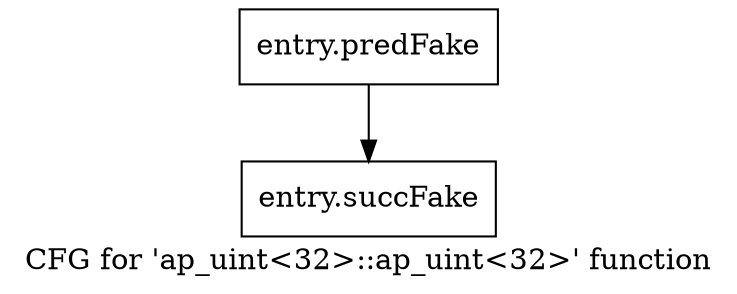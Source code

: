 digraph "CFG for 'ap_uint\<32\>::ap_uint\<32\>' function" {
	label="CFG for 'ap_uint\<32\>::ap_uint\<32\>' function";

	Node0x586bea0 [shape=record,filename="",linenumber="",label="{entry.predFake}"];
	Node0x586bea0 -> Node0x5ab5370[ callList="" memoryops="" filename="/home/omerfaruk/tools/Xilinx/Vitis_HLS/2023.2/include/ap_int.h" execusionnum="0"];
	Node0x5ab5370 [shape=record,filename="/home/omerfaruk/tools/Xilinx/Vitis_HLS/2023.2/include/ap_int.h",linenumber="195",label="{entry.succFake}"];
}
